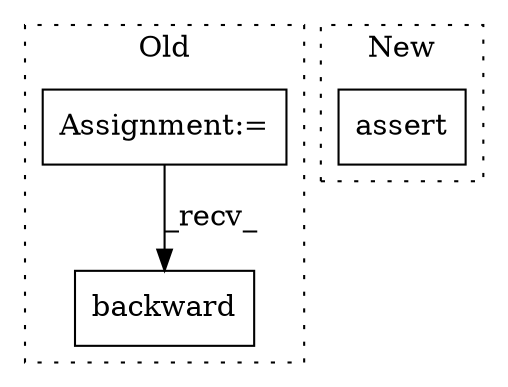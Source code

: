 digraph G {
subgraph cluster0 {
1 [label="backward" a="32" s="4110" l="10" shape="box"];
3 [label="Assignment:=" a="7" s="3806" l="1" shape="box"];
label = "Old";
style="dotted";
}
subgraph cluster1 {
2 [label="assert" a="32" s="3965,3980" l="11,1" shape="box"];
label = "New";
style="dotted";
}
3 -> 1 [label="_recv_"];
}